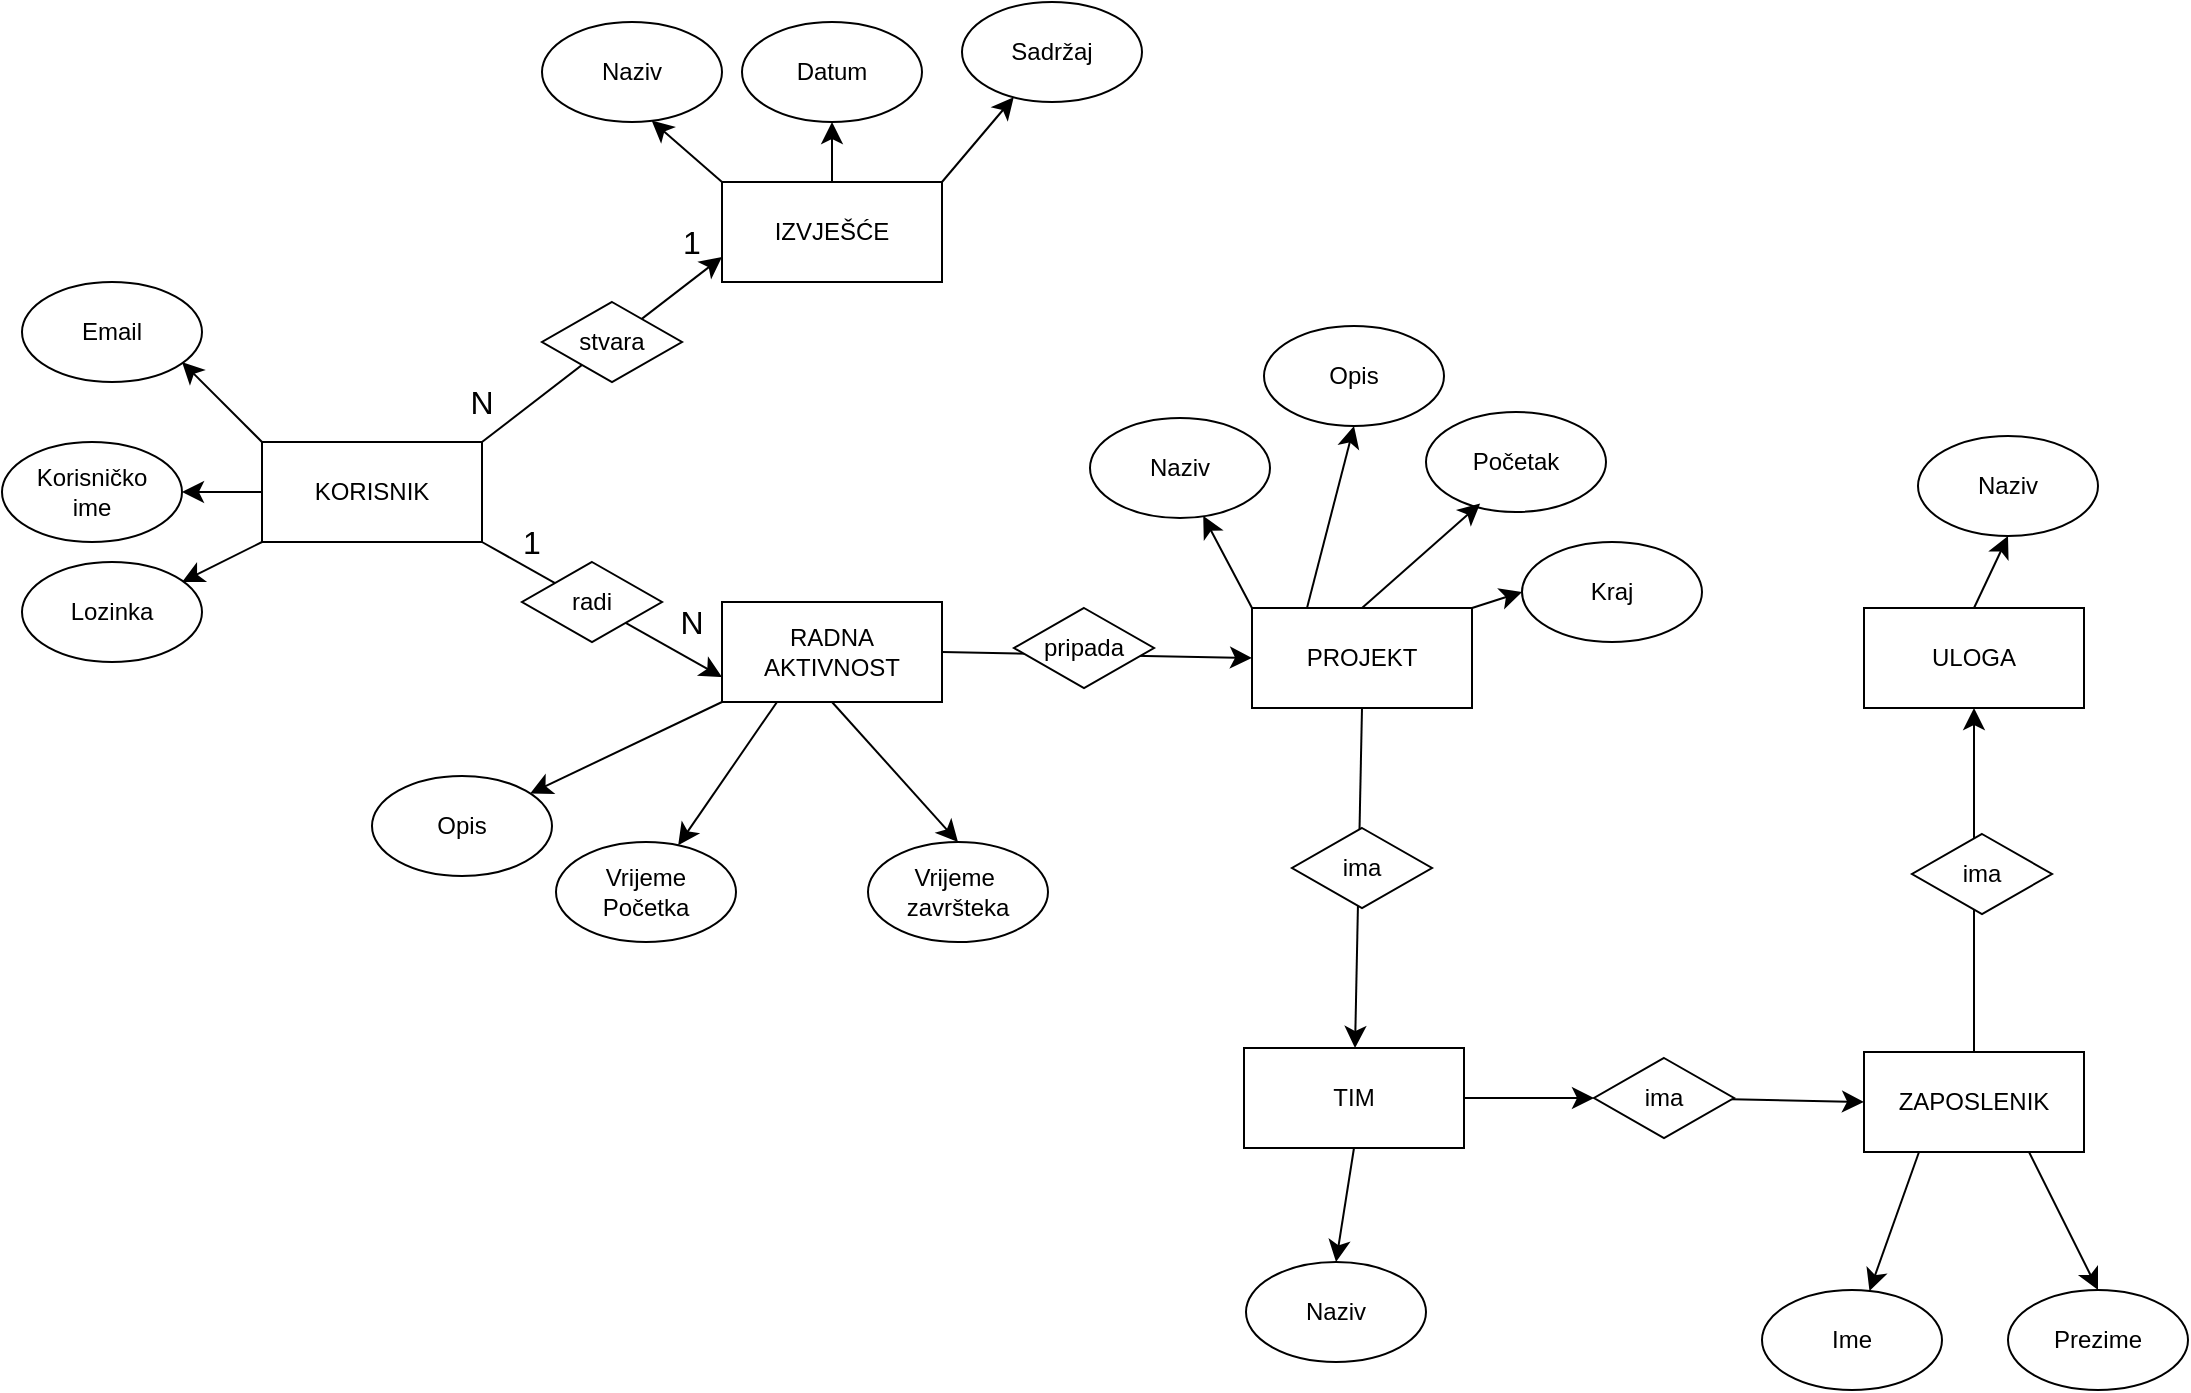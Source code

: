 <mxfile version="24.5.4" type="device">
  <diagram name="Page-1" id="rxnLqXWiQ4ZZV1x0s2rj">
    <mxGraphModel dx="1422" dy="962" grid="0" gridSize="10" guides="1" tooltips="1" connect="1" arrows="1" fold="1" page="1" pageScale="1" pageWidth="1169" pageHeight="827" math="0" shadow="0">
      <root>
        <mxCell id="0" />
        <mxCell id="1" parent="0" />
        <mxCell id="YP3xCfQyxhkkbjCU_56u-21" style="edgeStyle=none;curved=1;rounded=0;orthogonalLoop=1;jettySize=auto;html=1;exitX=0;exitY=0;exitDx=0;exitDy=0;fontSize=12;startSize=8;endSize=8;" edge="1" parent="1" source="YP3xCfQyxhkkbjCU_56u-20">
          <mxGeometry relative="1" as="geometry">
            <mxPoint x="90" y="190" as="targetPoint" />
          </mxGeometry>
        </mxCell>
        <mxCell id="YP3xCfQyxhkkbjCU_56u-22" style="edgeStyle=none;curved=1;rounded=0;orthogonalLoop=1;jettySize=auto;html=1;exitX=0;exitY=0.5;exitDx=0;exitDy=0;fontSize=12;startSize=8;endSize=8;" edge="1" parent="1" source="YP3xCfQyxhkkbjCU_56u-20">
          <mxGeometry relative="1" as="geometry">
            <mxPoint x="90" y="255" as="targetPoint" />
            <Array as="points">
              <mxPoint x="100" y="255" />
            </Array>
          </mxGeometry>
        </mxCell>
        <mxCell id="YP3xCfQyxhkkbjCU_56u-23" style="edgeStyle=none;curved=1;rounded=0;orthogonalLoop=1;jettySize=auto;html=1;exitX=0;exitY=1;exitDx=0;exitDy=0;fontSize=12;startSize=8;endSize=8;" edge="1" parent="1" source="YP3xCfQyxhkkbjCU_56u-20">
          <mxGeometry relative="1" as="geometry">
            <mxPoint x="90" y="300" as="targetPoint" />
          </mxGeometry>
        </mxCell>
        <mxCell id="YP3xCfQyxhkkbjCU_56u-42" style="edgeStyle=none;curved=1;rounded=0;orthogonalLoop=1;jettySize=auto;html=1;exitX=1;exitY=0;exitDx=0;exitDy=0;entryX=0;entryY=0.75;entryDx=0;entryDy=0;fontSize=12;startSize=8;endSize=8;" edge="1" parent="1" source="YP3xCfQyxhkkbjCU_56u-20" target="YP3xCfQyxhkkbjCU_56u-32">
          <mxGeometry relative="1" as="geometry" />
        </mxCell>
        <mxCell id="YP3xCfQyxhkkbjCU_56u-20" value="KORISNIK" style="rounded=0;whiteSpace=wrap;html=1;" vertex="1" parent="1">
          <mxGeometry x="130" y="230" width="110" height="50" as="geometry" />
        </mxCell>
        <mxCell id="YP3xCfQyxhkkbjCU_56u-25" value="Korisničko&lt;div&gt;ime&lt;/div&gt;" style="ellipse;whiteSpace=wrap;html=1;" vertex="1" parent="1">
          <mxGeometry y="230" width="90" height="50" as="geometry" />
        </mxCell>
        <mxCell id="YP3xCfQyxhkkbjCU_56u-27" value="Lozinka" style="ellipse;whiteSpace=wrap;html=1;" vertex="1" parent="1">
          <mxGeometry x="10" y="290" width="90" height="50" as="geometry" />
        </mxCell>
        <mxCell id="YP3xCfQyxhkkbjCU_56u-28" value="Email" style="ellipse;whiteSpace=wrap;html=1;" vertex="1" parent="1">
          <mxGeometry x="10" y="150" width="90" height="50" as="geometry" />
        </mxCell>
        <mxCell id="YP3xCfQyxhkkbjCU_56u-53" style="edgeStyle=none;curved=1;rounded=0;orthogonalLoop=1;jettySize=auto;html=1;exitX=1;exitY=0.5;exitDx=0;exitDy=0;entryX=0;entryY=0.5;entryDx=0;entryDy=0;fontSize=12;startSize=8;endSize=8;" edge="1" parent="1" source="YP3xCfQyxhkkbjCU_56u-30" target="YP3xCfQyxhkkbjCU_56u-52">
          <mxGeometry relative="1" as="geometry" />
        </mxCell>
        <mxCell id="YP3xCfQyxhkkbjCU_56u-71" style="edgeStyle=none;curved=1;rounded=0;orthogonalLoop=1;jettySize=auto;html=1;exitX=0;exitY=1;exitDx=0;exitDy=0;fontSize=12;startSize=8;endSize=8;" edge="1" parent="1" source="YP3xCfQyxhkkbjCU_56u-30" target="YP3xCfQyxhkkbjCU_56u-67">
          <mxGeometry relative="1" as="geometry" />
        </mxCell>
        <mxCell id="YP3xCfQyxhkkbjCU_56u-72" style="edgeStyle=none;curved=1;rounded=0;orthogonalLoop=1;jettySize=auto;html=1;exitX=0.25;exitY=1;exitDx=0;exitDy=0;fontSize=12;startSize=8;endSize=8;" edge="1" parent="1" source="YP3xCfQyxhkkbjCU_56u-30" target="YP3xCfQyxhkkbjCU_56u-68">
          <mxGeometry relative="1" as="geometry" />
        </mxCell>
        <mxCell id="YP3xCfQyxhkkbjCU_56u-73" style="edgeStyle=none;curved=1;rounded=0;orthogonalLoop=1;jettySize=auto;html=1;exitX=0.5;exitY=1;exitDx=0;exitDy=0;entryX=0.5;entryY=0;entryDx=0;entryDy=0;fontSize=12;startSize=8;endSize=8;" edge="1" parent="1" source="YP3xCfQyxhkkbjCU_56u-30" target="YP3xCfQyxhkkbjCU_56u-69">
          <mxGeometry relative="1" as="geometry" />
        </mxCell>
        <mxCell id="YP3xCfQyxhkkbjCU_56u-30" value="RADNA&lt;br&gt;AKTIVNOST" style="rounded=0;whiteSpace=wrap;html=1;" vertex="1" parent="1">
          <mxGeometry x="360" y="310" width="110" height="50" as="geometry" />
        </mxCell>
        <mxCell id="YP3xCfQyxhkkbjCU_56u-48" style="edgeStyle=none;curved=1;rounded=0;orthogonalLoop=1;jettySize=auto;html=1;exitX=0.5;exitY=0;exitDx=0;exitDy=0;entryX=0.5;entryY=1;entryDx=0;entryDy=0;fontSize=12;startSize=8;endSize=8;" edge="1" parent="1" source="YP3xCfQyxhkkbjCU_56u-32" target="YP3xCfQyxhkkbjCU_56u-44">
          <mxGeometry relative="1" as="geometry" />
        </mxCell>
        <mxCell id="YP3xCfQyxhkkbjCU_56u-49" style="edgeStyle=none;curved=1;rounded=0;orthogonalLoop=1;jettySize=auto;html=1;exitX=1;exitY=0;exitDx=0;exitDy=0;fontSize=12;startSize=8;endSize=8;" edge="1" parent="1" source="YP3xCfQyxhkkbjCU_56u-32" target="YP3xCfQyxhkkbjCU_56u-45">
          <mxGeometry relative="1" as="geometry" />
        </mxCell>
        <mxCell id="YP3xCfQyxhkkbjCU_56u-32" value="IZVJEŠĆE" style="rounded=0;whiteSpace=wrap;html=1;" vertex="1" parent="1">
          <mxGeometry x="360" y="100" width="110" height="50" as="geometry" />
        </mxCell>
        <mxCell id="YP3xCfQyxhkkbjCU_56u-33" value="N" style="text;html=1;align=center;verticalAlign=middle;whiteSpace=wrap;rounded=0;fontSize=16;" vertex="1" parent="1">
          <mxGeometry x="230" y="200" width="20" height="20" as="geometry" />
        </mxCell>
        <mxCell id="YP3xCfQyxhkkbjCU_56u-34" value="1" style="text;html=1;align=center;verticalAlign=middle;whiteSpace=wrap;rounded=0;fontSize=16;" vertex="1" parent="1">
          <mxGeometry x="330" y="120" width="30" height="20" as="geometry" />
        </mxCell>
        <mxCell id="YP3xCfQyxhkkbjCU_56u-35" value="N" style="text;html=1;align=center;verticalAlign=middle;whiteSpace=wrap;rounded=0;fontSize=16;" vertex="1" parent="1">
          <mxGeometry x="330" y="310" width="30" height="20" as="geometry" />
        </mxCell>
        <mxCell id="YP3xCfQyxhkkbjCU_56u-36" value="1" style="text;html=1;align=center;verticalAlign=middle;whiteSpace=wrap;rounded=0;fontSize=16;" vertex="1" parent="1">
          <mxGeometry x="250" y="270" width="30" height="20" as="geometry" />
        </mxCell>
        <mxCell id="YP3xCfQyxhkkbjCU_56u-40" value="" style="edgeStyle=none;curved=1;rounded=0;orthogonalLoop=1;jettySize=auto;html=1;exitX=1;exitY=1;exitDx=0;exitDy=0;fontSize=12;startSize=8;endSize=8;entryX=0;entryY=0.75;entryDx=0;entryDy=0;" edge="1" parent="1" source="YP3xCfQyxhkkbjCU_56u-20" target="YP3xCfQyxhkkbjCU_56u-30">
          <mxGeometry relative="1" as="geometry">
            <mxPoint x="240" y="280" as="sourcePoint" />
            <mxPoint x="360" y="348" as="targetPoint" />
          </mxGeometry>
        </mxCell>
        <mxCell id="YP3xCfQyxhkkbjCU_56u-38" value="radi" style="rhombus;whiteSpace=wrap;html=1;" vertex="1" parent="1">
          <mxGeometry x="260" y="290" width="70" height="40" as="geometry" />
        </mxCell>
        <mxCell id="YP3xCfQyxhkkbjCU_56u-41" value="stvara" style="rhombus;whiteSpace=wrap;html=1;" vertex="1" parent="1">
          <mxGeometry x="270" y="160" width="70" height="40" as="geometry" />
        </mxCell>
        <mxCell id="YP3xCfQyxhkkbjCU_56u-43" value="Naziv" style="ellipse;whiteSpace=wrap;html=1;" vertex="1" parent="1">
          <mxGeometry x="270" y="20" width="90" height="50" as="geometry" />
        </mxCell>
        <mxCell id="YP3xCfQyxhkkbjCU_56u-44" value="Datum" style="ellipse;whiteSpace=wrap;html=1;" vertex="1" parent="1">
          <mxGeometry x="370" y="20" width="90" height="50" as="geometry" />
        </mxCell>
        <mxCell id="YP3xCfQyxhkkbjCU_56u-45" value="Sadržaj" style="ellipse;whiteSpace=wrap;html=1;" vertex="1" parent="1">
          <mxGeometry x="480" y="10" width="90" height="50" as="geometry" />
        </mxCell>
        <mxCell id="YP3xCfQyxhkkbjCU_56u-47" style="edgeStyle=none;curved=1;rounded=0;orthogonalLoop=1;jettySize=auto;html=1;exitX=0;exitY=0;exitDx=0;exitDy=0;entryX=0.609;entryY=0.986;entryDx=0;entryDy=0;entryPerimeter=0;fontSize=12;startSize=8;endSize=8;" edge="1" parent="1" source="YP3xCfQyxhkkbjCU_56u-32" target="YP3xCfQyxhkkbjCU_56u-43">
          <mxGeometry relative="1" as="geometry" />
        </mxCell>
        <mxCell id="YP3xCfQyxhkkbjCU_56u-50" value="pripada" style="rhombus;whiteSpace=wrap;html=1;" vertex="1" parent="1">
          <mxGeometry x="506" y="313" width="70" height="40" as="geometry" />
        </mxCell>
        <mxCell id="YP3xCfQyxhkkbjCU_56u-66" style="edgeStyle=none;curved=1;rounded=0;orthogonalLoop=1;jettySize=auto;html=1;exitX=0.5;exitY=1;exitDx=0;exitDy=0;fontSize=12;startSize=8;endSize=8;" edge="1" parent="1" source="YP3xCfQyxhkkbjCU_56u-52" target="YP3xCfQyxhkkbjCU_56u-54">
          <mxGeometry relative="1" as="geometry" />
        </mxCell>
        <mxCell id="YP3xCfQyxhkkbjCU_56u-89" style="edgeStyle=none;curved=1;rounded=0;orthogonalLoop=1;jettySize=auto;html=1;exitX=0.25;exitY=0;exitDx=0;exitDy=0;entryX=0.5;entryY=1;entryDx=0;entryDy=0;fontSize=12;startSize=8;endSize=8;" edge="1" parent="1" source="YP3xCfQyxhkkbjCU_56u-52" target="YP3xCfQyxhkkbjCU_56u-76">
          <mxGeometry relative="1" as="geometry" />
        </mxCell>
        <mxCell id="YP3xCfQyxhkkbjCU_56u-90" style="edgeStyle=none;curved=1;rounded=0;orthogonalLoop=1;jettySize=auto;html=1;exitX=1;exitY=0;exitDx=0;exitDy=0;entryX=0;entryY=0.5;entryDx=0;entryDy=0;fontSize=12;startSize=8;endSize=8;" edge="1" parent="1" source="YP3xCfQyxhkkbjCU_56u-52" target="YP3xCfQyxhkkbjCU_56u-78">
          <mxGeometry relative="1" as="geometry" />
        </mxCell>
        <mxCell id="YP3xCfQyxhkkbjCU_56u-52" value="PROJEKT" style="rounded=0;whiteSpace=wrap;html=1;" vertex="1" parent="1">
          <mxGeometry x="625" y="313" width="110" height="50" as="geometry" />
        </mxCell>
        <mxCell id="YP3xCfQyxhkkbjCU_56u-60" style="edgeStyle=none;curved=1;rounded=0;orthogonalLoop=1;jettySize=auto;html=1;entryX=0;entryY=0.5;entryDx=0;entryDy=0;fontSize=12;startSize=8;endSize=8;" edge="1" parent="1" source="YP3xCfQyxhkkbjCU_56u-55" target="YP3xCfQyxhkkbjCU_56u-56">
          <mxGeometry relative="1" as="geometry" />
        </mxCell>
        <mxCell id="YP3xCfQyxhkkbjCU_56u-87" style="edgeStyle=none;curved=1;rounded=0;orthogonalLoop=1;jettySize=auto;html=1;exitX=0.5;exitY=1;exitDx=0;exitDy=0;entryX=0.5;entryY=0;entryDx=0;entryDy=0;fontSize=12;startSize=8;endSize=8;" edge="1" parent="1" source="YP3xCfQyxhkkbjCU_56u-54" target="YP3xCfQyxhkkbjCU_56u-86">
          <mxGeometry relative="1" as="geometry" />
        </mxCell>
        <mxCell id="YP3xCfQyxhkkbjCU_56u-54" value="TIM" style="rounded=0;whiteSpace=wrap;html=1;" vertex="1" parent="1">
          <mxGeometry x="621" y="533" width="110" height="50" as="geometry" />
        </mxCell>
        <mxCell id="YP3xCfQyxhkkbjCU_56u-62" style="edgeStyle=none;curved=1;rounded=0;orthogonalLoop=1;jettySize=auto;html=1;exitX=0.5;exitY=0;exitDx=0;exitDy=0;entryX=0.5;entryY=1;entryDx=0;entryDy=0;fontSize=12;startSize=8;endSize=8;" edge="1" parent="1" source="YP3xCfQyxhkkbjCU_56u-56" target="YP3xCfQyxhkkbjCU_56u-57">
          <mxGeometry relative="1" as="geometry" />
        </mxCell>
        <mxCell id="YP3xCfQyxhkkbjCU_56u-84" style="edgeStyle=none;curved=1;rounded=0;orthogonalLoop=1;jettySize=auto;html=1;exitX=0.25;exitY=1;exitDx=0;exitDy=0;fontSize=12;startSize=8;endSize=8;" edge="1" parent="1" source="YP3xCfQyxhkkbjCU_56u-56" target="YP3xCfQyxhkkbjCU_56u-81">
          <mxGeometry relative="1" as="geometry" />
        </mxCell>
        <mxCell id="YP3xCfQyxhkkbjCU_56u-85" style="edgeStyle=none;curved=1;rounded=0;orthogonalLoop=1;jettySize=auto;html=1;exitX=0.75;exitY=1;exitDx=0;exitDy=0;entryX=0.5;entryY=0;entryDx=0;entryDy=0;fontSize=12;startSize=8;endSize=8;" edge="1" parent="1" source="YP3xCfQyxhkkbjCU_56u-56" target="YP3xCfQyxhkkbjCU_56u-82">
          <mxGeometry relative="1" as="geometry" />
        </mxCell>
        <mxCell id="YP3xCfQyxhkkbjCU_56u-56" value="ZAPOSLENIK" style="rounded=0;whiteSpace=wrap;html=1;" vertex="1" parent="1">
          <mxGeometry x="931" y="535" width="110" height="50" as="geometry" />
        </mxCell>
        <mxCell id="YP3xCfQyxhkkbjCU_56u-83" style="edgeStyle=none;curved=1;rounded=0;orthogonalLoop=1;jettySize=auto;html=1;exitX=0.5;exitY=0;exitDx=0;exitDy=0;entryX=0.5;entryY=1;entryDx=0;entryDy=0;fontSize=12;startSize=8;endSize=8;" edge="1" parent="1" source="YP3xCfQyxhkkbjCU_56u-57" target="YP3xCfQyxhkkbjCU_56u-80">
          <mxGeometry relative="1" as="geometry" />
        </mxCell>
        <mxCell id="YP3xCfQyxhkkbjCU_56u-57" value="ULOGA" style="rounded=0;whiteSpace=wrap;html=1;" vertex="1" parent="1">
          <mxGeometry x="931" y="313" width="110" height="50" as="geometry" />
        </mxCell>
        <mxCell id="YP3xCfQyxhkkbjCU_56u-58" value="ima" style="rhombus;whiteSpace=wrap;html=1;" vertex="1" parent="1">
          <mxGeometry x="955" y="426" width="70" height="40" as="geometry" />
        </mxCell>
        <mxCell id="YP3xCfQyxhkkbjCU_56u-61" value="" style="edgeStyle=none;curved=1;rounded=0;orthogonalLoop=1;jettySize=auto;html=1;entryX=0;entryY=0.5;entryDx=0;entryDy=0;fontSize=12;startSize=8;endSize=8;" edge="1" parent="1" source="YP3xCfQyxhkkbjCU_56u-54" target="YP3xCfQyxhkkbjCU_56u-55">
          <mxGeometry relative="1" as="geometry">
            <mxPoint x="731" y="558" as="sourcePoint" />
            <mxPoint x="931" y="560" as="targetPoint" />
          </mxGeometry>
        </mxCell>
        <mxCell id="YP3xCfQyxhkkbjCU_56u-55" value="ima" style="rhombus;whiteSpace=wrap;html=1;" vertex="1" parent="1">
          <mxGeometry x="796" y="538" width="70" height="40" as="geometry" />
        </mxCell>
        <mxCell id="YP3xCfQyxhkkbjCU_56u-63" style="edgeStyle=none;curved=1;rounded=0;orthogonalLoop=1;jettySize=auto;html=1;exitX=1;exitY=0;exitDx=0;exitDy=0;fontSize=12;startSize=8;endSize=8;" edge="1" parent="1" source="YP3xCfQyxhkkbjCU_56u-58" target="YP3xCfQyxhkkbjCU_56u-58">
          <mxGeometry relative="1" as="geometry" />
        </mxCell>
        <mxCell id="YP3xCfQyxhkkbjCU_56u-51" value="ima" style="rhombus;whiteSpace=wrap;html=1;" vertex="1" parent="1">
          <mxGeometry x="645" y="423" width="70" height="40" as="geometry" />
        </mxCell>
        <mxCell id="YP3xCfQyxhkkbjCU_56u-67" value="Opis" style="ellipse;whiteSpace=wrap;html=1;" vertex="1" parent="1">
          <mxGeometry x="185" y="397" width="90" height="50" as="geometry" />
        </mxCell>
        <mxCell id="YP3xCfQyxhkkbjCU_56u-68" value="Vrijeme&lt;div&gt;Početka&lt;/div&gt;" style="ellipse;whiteSpace=wrap;html=1;" vertex="1" parent="1">
          <mxGeometry x="277" y="430" width="90" height="50" as="geometry" />
        </mxCell>
        <mxCell id="YP3xCfQyxhkkbjCU_56u-69" value="Vrijeme&amp;nbsp;&lt;div&gt;završteka&lt;/div&gt;" style="ellipse;whiteSpace=wrap;html=1;" vertex="1" parent="1">
          <mxGeometry x="433" y="430" width="90" height="50" as="geometry" />
        </mxCell>
        <mxCell id="YP3xCfQyxhkkbjCU_56u-75" value="Naziv" style="ellipse;whiteSpace=wrap;html=1;" vertex="1" parent="1">
          <mxGeometry x="544" y="218" width="90" height="50" as="geometry" />
        </mxCell>
        <mxCell id="YP3xCfQyxhkkbjCU_56u-76" value="Opis" style="ellipse;whiteSpace=wrap;html=1;" vertex="1" parent="1">
          <mxGeometry x="631" y="172" width="90" height="50" as="geometry" />
        </mxCell>
        <mxCell id="YP3xCfQyxhkkbjCU_56u-77" value="Početak" style="ellipse;whiteSpace=wrap;html=1;" vertex="1" parent="1">
          <mxGeometry x="712" y="215" width="90" height="50" as="geometry" />
        </mxCell>
        <mxCell id="YP3xCfQyxhkkbjCU_56u-78" value="Kraj" style="ellipse;whiteSpace=wrap;html=1;" vertex="1" parent="1">
          <mxGeometry x="760" y="280" width="90" height="50" as="geometry" />
        </mxCell>
        <mxCell id="YP3xCfQyxhkkbjCU_56u-80" value="Naziv" style="ellipse;whiteSpace=wrap;html=1;" vertex="1" parent="1">
          <mxGeometry x="958" y="227" width="90" height="50" as="geometry" />
        </mxCell>
        <mxCell id="YP3xCfQyxhkkbjCU_56u-81" value="Ime" style="ellipse;whiteSpace=wrap;html=1;" vertex="1" parent="1">
          <mxGeometry x="880" y="654" width="90" height="50" as="geometry" />
        </mxCell>
        <mxCell id="YP3xCfQyxhkkbjCU_56u-82" value="Prezime" style="ellipse;whiteSpace=wrap;html=1;" vertex="1" parent="1">
          <mxGeometry x="1003" y="654" width="90" height="50" as="geometry" />
        </mxCell>
        <mxCell id="YP3xCfQyxhkkbjCU_56u-86" value="Naziv" style="ellipse;whiteSpace=wrap;html=1;" vertex="1" parent="1">
          <mxGeometry x="622" y="640" width="90" height="50" as="geometry" />
        </mxCell>
        <mxCell id="YP3xCfQyxhkkbjCU_56u-88" style="edgeStyle=none;curved=1;rounded=0;orthogonalLoop=1;jettySize=auto;html=1;exitX=0;exitY=0;exitDx=0;exitDy=0;entryX=0.629;entryY=0.978;entryDx=0;entryDy=0;entryPerimeter=0;fontSize=12;startSize=8;endSize=8;" edge="1" parent="1" source="YP3xCfQyxhkkbjCU_56u-52" target="YP3xCfQyxhkkbjCU_56u-75">
          <mxGeometry relative="1" as="geometry" />
        </mxCell>
        <mxCell id="YP3xCfQyxhkkbjCU_56u-91" style="edgeStyle=none;curved=1;rounded=0;orthogonalLoop=1;jettySize=auto;html=1;exitX=0.5;exitY=0;exitDx=0;exitDy=0;entryX=0.301;entryY=0.915;entryDx=0;entryDy=0;entryPerimeter=0;fontSize=12;startSize=8;endSize=8;" edge="1" parent="1" source="YP3xCfQyxhkkbjCU_56u-52" target="YP3xCfQyxhkkbjCU_56u-77">
          <mxGeometry relative="1" as="geometry" />
        </mxCell>
      </root>
    </mxGraphModel>
  </diagram>
</mxfile>
